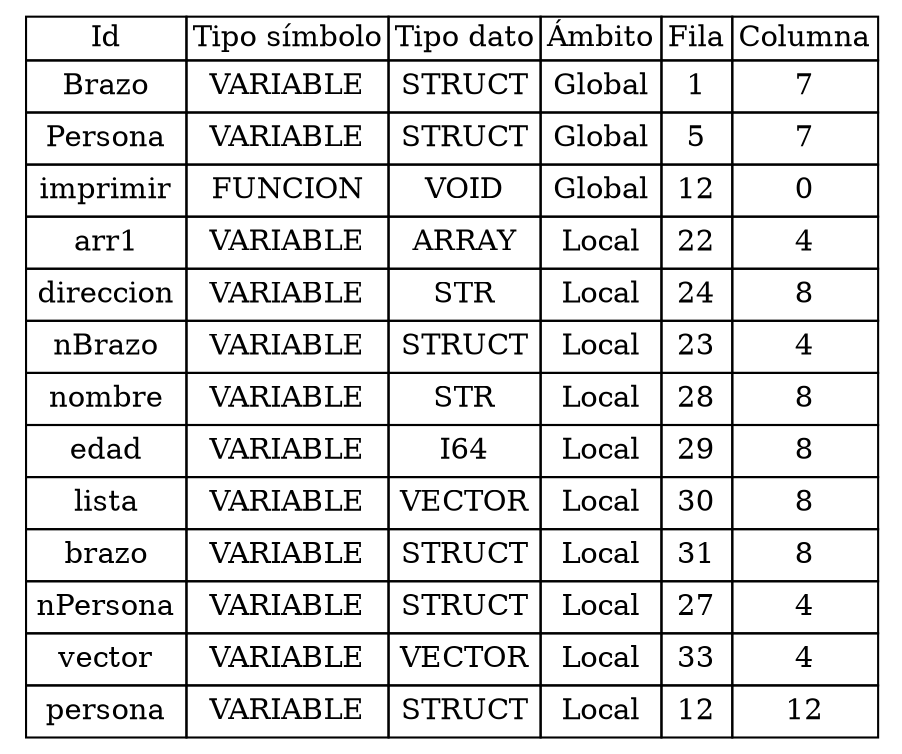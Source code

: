 
	digraph {
		tablaSimbolos [
		  shape=plaintext
		  label=<
			<table border='0' cellborder='1' color='black' cellspacing='0'>
			  <tr>
				  <td>Id</td>
				  <td>Tipo símbolo</td>
				  <td>Tipo dato</td>
				  <td>Ámbito</td>
				  <td>Fila</td>
				  <td>Columna</td>
			  </tr>
	
<tr>
<td cellpadding='4'>
Brazo
</td>
<td cellpadding='4'>VARIABLE
</td>
<td cellpadding='4'>STRUCT
</td>
<td cellpadding='4'>Global
</td>
<td cellpadding='4'>
1
</td>
<td cellpadding='4'>
7
</td>
</tr>

<tr>
<td cellpadding='4'>
Persona
</td>
<td cellpadding='4'>VARIABLE
</td>
<td cellpadding='4'>STRUCT
</td>
<td cellpadding='4'>Global
</td>
<td cellpadding='4'>
5
</td>
<td cellpadding='4'>
7
</td>
</tr>

<tr>
<td cellpadding='4'>
imprimir
</td>
<td cellpadding='4'>FUNCION
</td>
<td cellpadding='4'>VOID
</td>
<td cellpadding='4'>Global
</td>
<td cellpadding='4'>
12
</td>
<td cellpadding='4'>
0
</td>
</tr>

<tr>
<td cellpadding='4'>
arr1
</td>
<td cellpadding='4'>VARIABLE
</td>
<td cellpadding='4'>ARRAY
</td>
<td cellpadding='4'>Local
</td>
<td cellpadding='4'>
22
</td>
<td cellpadding='4'>
4
</td>
</tr>

<tr>
<td cellpadding='4'>
direccion
</td>
<td cellpadding='4'>VARIABLE
</td>
<td cellpadding='4'>STR
</td>
<td cellpadding='4'>Local
</td>
<td cellpadding='4'>
24
</td>
<td cellpadding='4'>
8
</td>
</tr>

<tr>
<td cellpadding='4'>
nBrazo
</td>
<td cellpadding='4'>VARIABLE
</td>
<td cellpadding='4'>STRUCT
</td>
<td cellpadding='4'>Local
</td>
<td cellpadding='4'>
23
</td>
<td cellpadding='4'>
4
</td>
</tr>

<tr>
<td cellpadding='4'>
nombre
</td>
<td cellpadding='4'>VARIABLE
</td>
<td cellpadding='4'>STR
</td>
<td cellpadding='4'>Local
</td>
<td cellpadding='4'>
28
</td>
<td cellpadding='4'>
8
</td>
</tr>

<tr>
<td cellpadding='4'>
edad
</td>
<td cellpadding='4'>VARIABLE
</td>
<td cellpadding='4'>I64
</td>
<td cellpadding='4'>Local
</td>
<td cellpadding='4'>
29
</td>
<td cellpadding='4'>
8
</td>
</tr>

<tr>
<td cellpadding='4'>
lista
</td>
<td cellpadding='4'>VARIABLE
</td>
<td cellpadding='4'>VECTOR
</td>
<td cellpadding='4'>Local
</td>
<td cellpadding='4'>
30
</td>
<td cellpadding='4'>
8
</td>
</tr>

<tr>
<td cellpadding='4'>
brazo
</td>
<td cellpadding='4'>VARIABLE
</td>
<td cellpadding='4'>STRUCT
</td>
<td cellpadding='4'>Local
</td>
<td cellpadding='4'>
31
</td>
<td cellpadding='4'>
8
</td>
</tr>

<tr>
<td cellpadding='4'>
nPersona
</td>
<td cellpadding='4'>VARIABLE
</td>
<td cellpadding='4'>STRUCT
</td>
<td cellpadding='4'>Local
</td>
<td cellpadding='4'>
27
</td>
<td cellpadding='4'>
4
</td>
</tr>

<tr>
<td cellpadding='4'>
vector
</td>
<td cellpadding='4'>VARIABLE
</td>
<td cellpadding='4'>VECTOR
</td>
<td cellpadding='4'>Local
</td>
<td cellpadding='4'>
33
</td>
<td cellpadding='4'>
4
</td>
</tr>

<tr>
<td cellpadding='4'>
persona
</td>
<td cellpadding='4'>VARIABLE
</td>
<td cellpadding='4'>STRUCT
</td>
<td cellpadding='4'>Local
</td>
<td cellpadding='4'>
12
</td>
<td cellpadding='4'>
12
</td>
</tr>

		</table>
		>];
	}
	